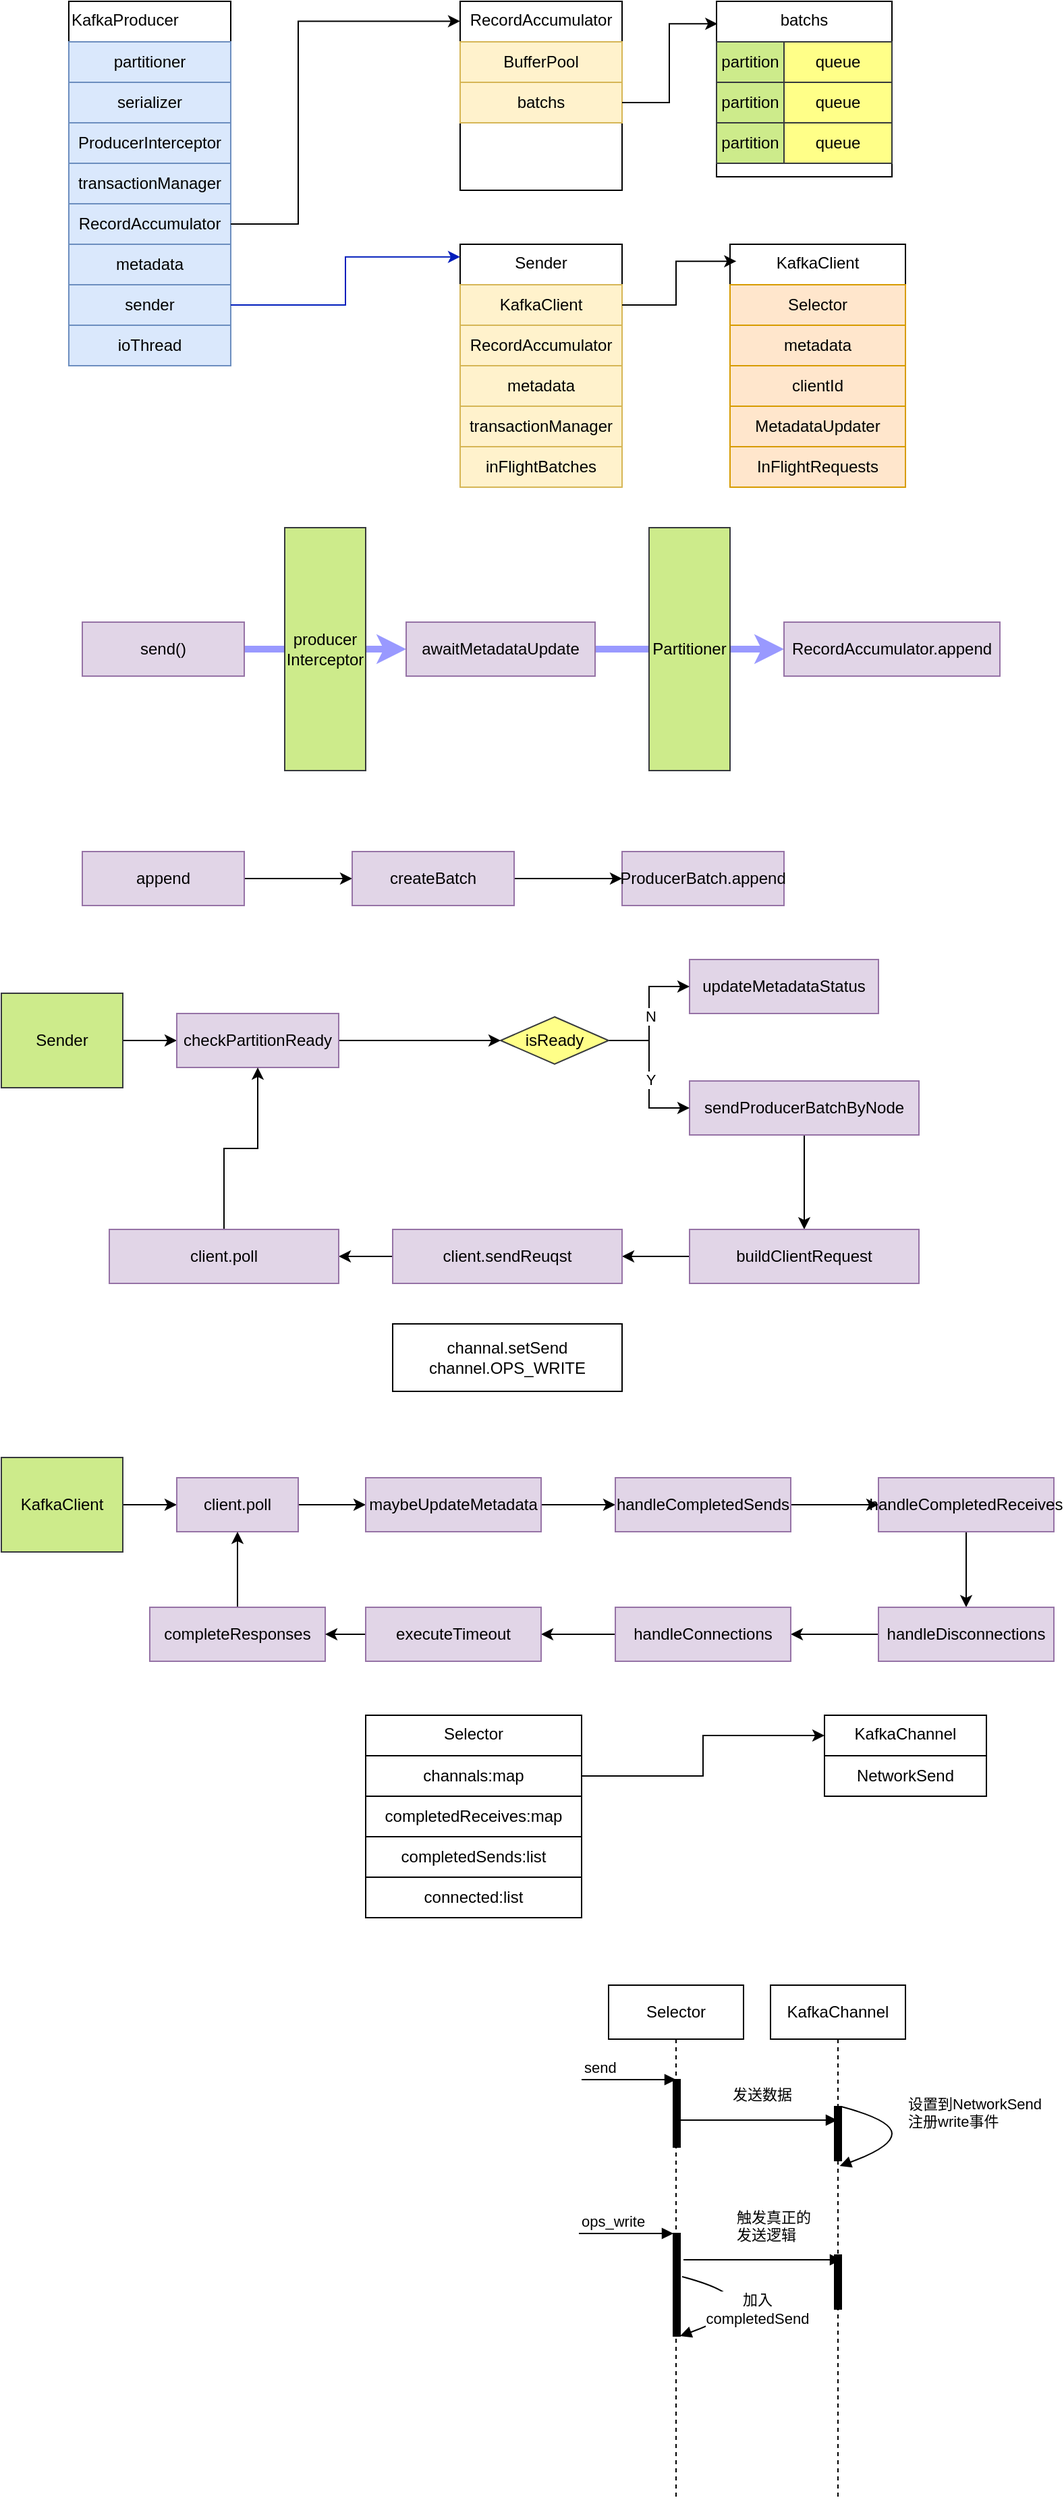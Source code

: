 <mxfile version="24.7.7">
  <diagram name="第 1 页" id="vZnhMMWgD8NCM-SLDRcD">
    <mxGraphModel dx="794" dy="420" grid="1" gridSize="10" guides="1" tooltips="1" connect="1" arrows="1" fold="1" page="1" pageScale="1" pageWidth="827" pageHeight="1169" math="0" shadow="0">
      <root>
        <mxCell id="0" />
        <mxCell id="1" parent="0" />
        <mxCell id="sv9ay9whjCRLLHUJInV6-1" value="KafkaProducer" style="rounded=0;whiteSpace=wrap;html=1;align=left;verticalAlign=top;horizontal=1;" parent="1" vertex="1">
          <mxGeometry x="80" y="90" width="120" height="270" as="geometry" />
        </mxCell>
        <mxCell id="sv9ay9whjCRLLHUJInV6-2" value="partitioner" style="rounded=0;whiteSpace=wrap;html=1;align=center;verticalAlign=middle;fillColor=#dae8fc;strokeColor=#6c8ebf;" parent="1" vertex="1">
          <mxGeometry x="80" y="120" width="120" height="30" as="geometry" />
        </mxCell>
        <mxCell id="sv9ay9whjCRLLHUJInV6-3" value="serializer" style="rounded=0;whiteSpace=wrap;html=1;align=center;verticalAlign=middle;fillColor=#dae8fc;strokeColor=#6c8ebf;" parent="1" vertex="1">
          <mxGeometry x="80" y="150" width="120" height="30" as="geometry" />
        </mxCell>
        <mxCell id="sv9ay9whjCRLLHUJInV6-4" value="ProducerInterceptor" style="rounded=0;whiteSpace=wrap;html=1;align=center;verticalAlign=middle;fillColor=#dae8fc;strokeColor=#6c8ebf;" parent="1" vertex="1">
          <mxGeometry x="80" y="180" width="120" height="30" as="geometry" />
        </mxCell>
        <mxCell id="sv9ay9whjCRLLHUJInV6-5" value="transactionManager" style="rounded=0;whiteSpace=wrap;html=1;align=center;verticalAlign=middle;fillColor=#dae8fc;strokeColor=#6c8ebf;" parent="1" vertex="1">
          <mxGeometry x="80" y="210" width="120" height="30" as="geometry" />
        </mxCell>
        <mxCell id="sv9ay9whjCRLLHUJInV6-6" value="RecordAccumulator" style="rounded=0;whiteSpace=wrap;html=1;align=center;verticalAlign=middle;fillColor=#dae8fc;strokeColor=#6c8ebf;" parent="1" vertex="1">
          <mxGeometry x="80" y="240" width="120" height="30" as="geometry" />
        </mxCell>
        <mxCell id="sv9ay9whjCRLLHUJInV6-7" value="metadata" style="rounded=0;whiteSpace=wrap;html=1;align=center;verticalAlign=middle;fillColor=#dae8fc;strokeColor=#6c8ebf;" parent="1" vertex="1">
          <mxGeometry x="80" y="270" width="120" height="30" as="geometry" />
        </mxCell>
        <mxCell id="sv9ay9whjCRLLHUJInV6-8" value="sender" style="rounded=0;whiteSpace=wrap;html=1;align=center;verticalAlign=middle;fillColor=#dae8fc;strokeColor=#6c8ebf;" parent="1" vertex="1">
          <mxGeometry x="80" y="300" width="120" height="30" as="geometry" />
        </mxCell>
        <mxCell id="sv9ay9whjCRLLHUJInV6-9" value="ioThread" style="rounded=0;whiteSpace=wrap;html=1;align=center;verticalAlign=middle;fillColor=#dae8fc;strokeColor=#6c8ebf;" parent="1" vertex="1">
          <mxGeometry x="80" y="330" width="120" height="30" as="geometry" />
        </mxCell>
        <mxCell id="sv9ay9whjCRLLHUJInV6-10" value="Sender" style="rounded=0;whiteSpace=wrap;html=1;align=center;verticalAlign=top;" parent="1" vertex="1">
          <mxGeometry x="370" y="270" width="120" height="180" as="geometry" />
        </mxCell>
        <mxCell id="sv9ay9whjCRLLHUJInV6-11" value="KafkaClient" style="rounded=0;whiteSpace=wrap;html=1;align=center;verticalAlign=middle;fillColor=#fff2cc;strokeColor=#d6b656;" parent="1" vertex="1">
          <mxGeometry x="370" y="300" width="120" height="30" as="geometry" />
        </mxCell>
        <mxCell id="sv9ay9whjCRLLHUJInV6-12" value="RecordAccumulator" style="rounded=0;whiteSpace=wrap;html=1;align=center;verticalAlign=middle;fillColor=#fff2cc;strokeColor=#d6b656;" parent="1" vertex="1">
          <mxGeometry x="370" y="330" width="120" height="30" as="geometry" />
        </mxCell>
        <mxCell id="sv9ay9whjCRLLHUJInV6-13" value="metadata" style="rounded=0;whiteSpace=wrap;html=1;align=center;verticalAlign=middle;fillColor=#fff2cc;strokeColor=#d6b656;" parent="1" vertex="1">
          <mxGeometry x="370" y="360" width="120" height="30" as="geometry" />
        </mxCell>
        <mxCell id="sv9ay9whjCRLLHUJInV6-14" value="transactionManager" style="rounded=0;whiteSpace=wrap;html=1;align=center;verticalAlign=middle;fillColor=#fff2cc;strokeColor=#d6b656;" parent="1" vertex="1">
          <mxGeometry x="370" y="390" width="120" height="30" as="geometry" />
        </mxCell>
        <mxCell id="sv9ay9whjCRLLHUJInV6-15" value="inFlightBatches" style="rounded=0;whiteSpace=wrap;html=1;align=center;verticalAlign=middle;fillColor=#fff2cc;strokeColor=#d6b656;" parent="1" vertex="1">
          <mxGeometry x="370" y="420" width="120" height="30" as="geometry" />
        </mxCell>
        <mxCell id="sv9ay9whjCRLLHUJInV6-16" style="edgeStyle=orthogonalEdgeStyle;rounded=0;orthogonalLoop=1;jettySize=auto;html=1;entryX=0;entryY=0.052;entryDx=0;entryDy=0;entryPerimeter=0;strokeColor=#001DBC;fillColor=#0050ef;" parent="1" source="sv9ay9whjCRLLHUJInV6-8" target="sv9ay9whjCRLLHUJInV6-10" edge="1">
          <mxGeometry relative="1" as="geometry" />
        </mxCell>
        <mxCell id="sv9ay9whjCRLLHUJInV6-17" value="KafkaClient" style="rounded=0;whiteSpace=wrap;html=1;align=center;verticalAlign=top;" parent="1" vertex="1">
          <mxGeometry x="570" y="270" width="130" height="180" as="geometry" />
        </mxCell>
        <mxCell id="sv9ay9whjCRLLHUJInV6-18" value="Selector" style="rounded=0;whiteSpace=wrap;html=1;align=center;verticalAlign=middle;fillColor=#ffe6cc;strokeColor=#d79b00;" parent="1" vertex="1">
          <mxGeometry x="570" y="300" width="130" height="30" as="geometry" />
        </mxCell>
        <mxCell id="sv9ay9whjCRLLHUJInV6-19" value="metadata" style="rounded=0;whiteSpace=wrap;html=1;align=center;verticalAlign=middle;fillColor=#ffe6cc;strokeColor=#d79b00;" parent="1" vertex="1">
          <mxGeometry x="570" y="330" width="130" height="30" as="geometry" />
        </mxCell>
        <mxCell id="sv9ay9whjCRLLHUJInV6-20" value="clientId" style="rounded=0;whiteSpace=wrap;html=1;align=center;verticalAlign=middle;fillColor=#ffe6cc;strokeColor=#d79b00;" parent="1" vertex="1">
          <mxGeometry x="570" y="360" width="130" height="30" as="geometry" />
        </mxCell>
        <mxCell id="sv9ay9whjCRLLHUJInV6-21" value="MetadataUpdater" style="rounded=0;whiteSpace=wrap;html=1;align=center;verticalAlign=middle;fillColor=#ffe6cc;strokeColor=#d79b00;" parent="1" vertex="1">
          <mxGeometry x="570" y="390" width="130" height="30" as="geometry" />
        </mxCell>
        <mxCell id="sv9ay9whjCRLLHUJInV6-22" value="InFlightRequests" style="rounded=0;whiteSpace=wrap;html=1;align=center;verticalAlign=middle;fillColor=#ffe6cc;strokeColor=#d79b00;" parent="1" vertex="1">
          <mxGeometry x="570" y="420" width="130" height="30" as="geometry" />
        </mxCell>
        <mxCell id="sv9ay9whjCRLLHUJInV6-23" style="edgeStyle=orthogonalEdgeStyle;rounded=0;orthogonalLoop=1;jettySize=auto;html=1;entryX=0.036;entryY=0.07;entryDx=0;entryDy=0;entryPerimeter=0;" parent="1" source="sv9ay9whjCRLLHUJInV6-11" target="sv9ay9whjCRLLHUJInV6-17" edge="1">
          <mxGeometry relative="1" as="geometry" />
        </mxCell>
        <mxCell id="sv9ay9whjCRLLHUJInV6-26" style="edgeStyle=orthogonalEdgeStyle;rounded=0;orthogonalLoop=1;jettySize=auto;html=1;strokeWidth=5;fillColor=#ffff88;strokeColor=#9999FF;entryX=0;entryY=0.5;entryDx=0;entryDy=0;" parent="1" source="sv9ay9whjCRLLHUJInV6-24" target="sv9ay9whjCRLLHUJInV6-27" edge="1">
          <mxGeometry relative="1" as="geometry">
            <mxPoint x="350" y="570" as="targetPoint" />
          </mxGeometry>
        </mxCell>
        <mxCell id="sv9ay9whjCRLLHUJInV6-24" value="send()" style="rounded=0;whiteSpace=wrap;html=1;align=center;verticalAlign=middle;fillColor=#e1d5e7;strokeColor=#9673a6;" parent="1" vertex="1">
          <mxGeometry x="90" y="550" width="120" height="40" as="geometry" />
        </mxCell>
        <mxCell id="sv9ay9whjCRLLHUJInV6-25" value="producer&lt;div&gt;Interceptor&lt;/div&gt;" style="rounded=0;html=1;align=center;verticalAlign=middle;horizontal=1;whiteSpace=wrap;fillColor=#cdeb8b;strokeColor=#36393d;" parent="1" vertex="1">
          <mxGeometry x="240" y="480" width="60" height="180" as="geometry" />
        </mxCell>
        <mxCell id="sv9ay9whjCRLLHUJInV6-34" style="edgeStyle=orthogonalEdgeStyle;rounded=0;orthogonalLoop=1;jettySize=auto;html=1;entryX=0;entryY=0.5;entryDx=0;entryDy=0;strokeColor=#9999FF;strokeWidth=5;" parent="1" source="sv9ay9whjCRLLHUJInV6-27" target="sv9ay9whjCRLLHUJInV6-33" edge="1">
          <mxGeometry relative="1" as="geometry" />
        </mxCell>
        <mxCell id="sv9ay9whjCRLLHUJInV6-27" value="awaitMetadataUpdate" style="rounded=0;whiteSpace=wrap;html=1;align=center;verticalAlign=middle;fillColor=#e1d5e7;strokeColor=#9673a6;" parent="1" vertex="1">
          <mxGeometry x="330" y="550" width="140" height="40" as="geometry" />
        </mxCell>
        <mxCell id="sv9ay9whjCRLLHUJInV6-33" value="RecordAccumulator.append" style="rounded=0;whiteSpace=wrap;html=1;align=center;verticalAlign=middle;fillColor=#e1d5e7;strokeColor=#9673a6;" parent="1" vertex="1">
          <mxGeometry x="610" y="550" width="160" height="40" as="geometry" />
        </mxCell>
        <mxCell id="sv9ay9whjCRLLHUJInV6-35" value="Partitioner" style="rounded=0;html=1;align=center;verticalAlign=middle;horizontal=1;whiteSpace=wrap;fillColor=#cdeb8b;strokeColor=#36393d;" parent="1" vertex="1">
          <mxGeometry x="510" y="480" width="60" height="180" as="geometry" />
        </mxCell>
        <mxCell id="sv9ay9whjCRLLHUJInV6-36" value="RecordAccumulator" style="rounded=0;whiteSpace=wrap;html=1;align=center;verticalAlign=top;" parent="1" vertex="1">
          <mxGeometry x="370" y="90" width="120" height="140" as="geometry" />
        </mxCell>
        <mxCell id="sv9ay9whjCRLLHUJInV6-37" value="BufferPool" style="rounded=0;whiteSpace=wrap;html=1;align=center;verticalAlign=middle;fillColor=#fff2cc;strokeColor=#d6b656;" parent="1" vertex="1">
          <mxGeometry x="370" y="120" width="120" height="30" as="geometry" />
        </mxCell>
        <mxCell id="sv9ay9whjCRLLHUJInV6-38" value="batchs" style="rounded=0;whiteSpace=wrap;html=1;align=center;verticalAlign=middle;fillColor=#fff2cc;strokeColor=#d6b656;" parent="1" vertex="1">
          <mxGeometry x="370" y="150" width="120" height="30" as="geometry" />
        </mxCell>
        <mxCell id="sv9ay9whjCRLLHUJInV6-40" style="edgeStyle=orthogonalEdgeStyle;rounded=0;orthogonalLoop=1;jettySize=auto;html=1;entryX=0;entryY=0.105;entryDx=0;entryDy=0;entryPerimeter=0;" parent="1" source="sv9ay9whjCRLLHUJInV6-6" target="sv9ay9whjCRLLHUJInV6-36" edge="1">
          <mxGeometry relative="1" as="geometry">
            <Array as="points">
              <mxPoint x="250" y="255" />
              <mxPoint x="250" y="105" />
            </Array>
          </mxGeometry>
        </mxCell>
        <mxCell id="sv9ay9whjCRLLHUJInV6-41" value="batchs" style="rounded=0;whiteSpace=wrap;html=1;align=center;verticalAlign=top;" parent="1" vertex="1">
          <mxGeometry x="560" y="90" width="130" height="130" as="geometry" />
        </mxCell>
        <mxCell id="sv9ay9whjCRLLHUJInV6-42" value="partition" style="rounded=0;whiteSpace=wrap;html=1;align=center;verticalAlign=middle;fillColor=#cdeb8b;strokeColor=#36393d;" parent="1" vertex="1">
          <mxGeometry x="560" y="120" width="50" height="30" as="geometry" />
        </mxCell>
        <mxCell id="sv9ay9whjCRLLHUJInV6-44" value="queue" style="rounded=0;whiteSpace=wrap;html=1;align=center;verticalAlign=middle;fillColor=#ffff88;strokeColor=#36393d;" parent="1" vertex="1">
          <mxGeometry x="610" y="120" width="80" height="30" as="geometry" />
        </mxCell>
        <mxCell id="sv9ay9whjCRLLHUJInV6-45" value="partition" style="rounded=0;whiteSpace=wrap;html=1;align=center;verticalAlign=middle;fillColor=#cdeb8b;strokeColor=#36393d;" parent="1" vertex="1">
          <mxGeometry x="560" y="150" width="50" height="30" as="geometry" />
        </mxCell>
        <mxCell id="sv9ay9whjCRLLHUJInV6-46" value="queue" style="rounded=0;whiteSpace=wrap;html=1;align=center;verticalAlign=middle;fillColor=#ffff88;strokeColor=#36393d;" parent="1" vertex="1">
          <mxGeometry x="610" y="150" width="80" height="30" as="geometry" />
        </mxCell>
        <mxCell id="sv9ay9whjCRLLHUJInV6-47" value="partition" style="rounded=0;whiteSpace=wrap;html=1;align=center;verticalAlign=middle;fillColor=#cdeb8b;strokeColor=#36393d;" parent="1" vertex="1">
          <mxGeometry x="560" y="180" width="50" height="30" as="geometry" />
        </mxCell>
        <mxCell id="sv9ay9whjCRLLHUJInV6-48" value="queue" style="rounded=0;whiteSpace=wrap;html=1;align=center;verticalAlign=middle;fillColor=#ffff88;strokeColor=#36393d;" parent="1" vertex="1">
          <mxGeometry x="610" y="180" width="80" height="30" as="geometry" />
        </mxCell>
        <mxCell id="sv9ay9whjCRLLHUJInV6-49" style="edgeStyle=orthogonalEdgeStyle;rounded=0;orthogonalLoop=1;jettySize=auto;html=1;entryX=0.005;entryY=0.128;entryDx=0;entryDy=0;entryPerimeter=0;" parent="1" source="sv9ay9whjCRLLHUJInV6-38" target="sv9ay9whjCRLLHUJInV6-41" edge="1">
          <mxGeometry relative="1" as="geometry" />
        </mxCell>
        <mxCell id="sv9ay9whjCRLLHUJInV6-52" style="edgeStyle=orthogonalEdgeStyle;rounded=0;orthogonalLoop=1;jettySize=auto;html=1;entryX=0;entryY=0.5;entryDx=0;entryDy=0;" parent="1" source="sv9ay9whjCRLLHUJInV6-50" target="sv9ay9whjCRLLHUJInV6-51" edge="1">
          <mxGeometry relative="1" as="geometry" />
        </mxCell>
        <mxCell id="sv9ay9whjCRLLHUJInV6-50" value="append" style="rounded=0;whiteSpace=wrap;html=1;align=center;verticalAlign=middle;fillColor=#e1d5e7;strokeColor=#9673a6;" parent="1" vertex="1">
          <mxGeometry x="90" y="720" width="120" height="40" as="geometry" />
        </mxCell>
        <mxCell id="sv9ay9whjCRLLHUJInV6-55" style="edgeStyle=orthogonalEdgeStyle;rounded=0;orthogonalLoop=1;jettySize=auto;html=1;" parent="1" source="sv9ay9whjCRLLHUJInV6-51" target="sv9ay9whjCRLLHUJInV6-54" edge="1">
          <mxGeometry relative="1" as="geometry" />
        </mxCell>
        <mxCell id="sv9ay9whjCRLLHUJInV6-51" value="createBatch" style="rounded=0;whiteSpace=wrap;html=1;align=center;verticalAlign=middle;fillColor=#e1d5e7;strokeColor=#9673a6;" parent="1" vertex="1">
          <mxGeometry x="290" y="720" width="120" height="40" as="geometry" />
        </mxCell>
        <mxCell id="sv9ay9whjCRLLHUJInV6-54" value="ProducerBatch.append" style="rounded=0;whiteSpace=wrap;html=1;align=center;verticalAlign=middle;fillColor=#e1d5e7;strokeColor=#9673a6;" parent="1" vertex="1">
          <mxGeometry x="490" y="720" width="120" height="40" as="geometry" />
        </mxCell>
        <mxCell id="sv9ay9whjCRLLHUJInV6-58" style="edgeStyle=orthogonalEdgeStyle;rounded=0;orthogonalLoop=1;jettySize=auto;html=1;" parent="1" source="sv9ay9whjCRLLHUJInV6-56" target="sv9ay9whjCRLLHUJInV6-57" edge="1">
          <mxGeometry relative="1" as="geometry" />
        </mxCell>
        <mxCell id="sv9ay9whjCRLLHUJInV6-56" value="Sender" style="rounded=0;html=1;align=center;verticalAlign=middle;horizontal=1;whiteSpace=wrap;fillColor=#cdeb8b;strokeColor=#36393d;" parent="1" vertex="1">
          <mxGeometry x="30" y="825" width="90" height="70" as="geometry" />
        </mxCell>
        <mxCell id="sv9ay9whjCRLLHUJInV6-60" style="edgeStyle=orthogonalEdgeStyle;rounded=0;orthogonalLoop=1;jettySize=auto;html=1;" parent="1" source="sv9ay9whjCRLLHUJInV6-57" edge="1">
          <mxGeometry relative="1" as="geometry">
            <mxPoint x="400" y="860" as="targetPoint" />
          </mxGeometry>
        </mxCell>
        <mxCell id="sv9ay9whjCRLLHUJInV6-57" value="checkPartitionReady" style="rounded=0;whiteSpace=wrap;html=1;align=center;verticalAlign=middle;fillColor=#e1d5e7;strokeColor=#9673a6;" parent="1" vertex="1">
          <mxGeometry x="160" y="840" width="120" height="40" as="geometry" />
        </mxCell>
        <mxCell id="sv9ay9whjCRLLHUJInV6-61" value="updateMetadataStatus" style="rounded=0;whiteSpace=wrap;html=1;align=center;verticalAlign=middle;fillColor=#e1d5e7;strokeColor=#9673a6;" parent="1" vertex="1">
          <mxGeometry x="540" y="800" width="140" height="40" as="geometry" />
        </mxCell>
        <mxCell id="sv9ay9whjCRLLHUJInV6-70" style="edgeStyle=orthogonalEdgeStyle;rounded=0;orthogonalLoop=1;jettySize=auto;html=1;entryX=0.5;entryY=0;entryDx=0;entryDy=0;" parent="1" source="sv9ay9whjCRLLHUJInV6-62" target="sv9ay9whjCRLLHUJInV6-68" edge="1">
          <mxGeometry relative="1" as="geometry" />
        </mxCell>
        <mxCell id="sv9ay9whjCRLLHUJInV6-62" value="sendProducerBatchByNode" style="rounded=0;whiteSpace=wrap;html=1;align=center;verticalAlign=middle;fillColor=#e1d5e7;strokeColor=#9673a6;" parent="1" vertex="1">
          <mxGeometry x="540" y="890" width="170" height="40" as="geometry" />
        </mxCell>
        <mxCell id="sv9ay9whjCRLLHUJInV6-64" style="edgeStyle=orthogonalEdgeStyle;rounded=0;orthogonalLoop=1;jettySize=auto;html=1;entryX=0;entryY=0.5;entryDx=0;entryDy=0;" parent="1" source="sv9ay9whjCRLLHUJInV6-63" target="sv9ay9whjCRLLHUJInV6-61" edge="1">
          <mxGeometry relative="1" as="geometry" />
        </mxCell>
        <mxCell id="sv9ay9whjCRLLHUJInV6-65" value="N" style="edgeLabel;html=1;align=center;verticalAlign=middle;resizable=0;points=[];" parent="sv9ay9whjCRLLHUJInV6-64" vertex="1" connectable="0">
          <mxGeometry x="-0.04" y="-1" relative="1" as="geometry">
            <mxPoint as="offset" />
          </mxGeometry>
        </mxCell>
        <mxCell id="sv9ay9whjCRLLHUJInV6-66" style="edgeStyle=orthogonalEdgeStyle;rounded=0;orthogonalLoop=1;jettySize=auto;html=1;entryX=0;entryY=0.5;entryDx=0;entryDy=0;" parent="1" source="sv9ay9whjCRLLHUJInV6-63" target="sv9ay9whjCRLLHUJInV6-62" edge="1">
          <mxGeometry relative="1" as="geometry" />
        </mxCell>
        <mxCell id="sv9ay9whjCRLLHUJInV6-67" value="Y" style="edgeLabel;html=1;align=center;verticalAlign=middle;resizable=0;points=[];" parent="sv9ay9whjCRLLHUJInV6-66" vertex="1" connectable="0">
          <mxGeometry x="0.067" y="1" relative="1" as="geometry">
            <mxPoint as="offset" />
          </mxGeometry>
        </mxCell>
        <mxCell id="sv9ay9whjCRLLHUJInV6-63" value="isReady" style="rhombus;whiteSpace=wrap;html=1;fillColor=#ffff88;strokeColor=#36393d;" parent="1" vertex="1">
          <mxGeometry x="400" y="842.5" width="80" height="35" as="geometry" />
        </mxCell>
        <mxCell id="sv9ay9whjCRLLHUJInV6-71" style="edgeStyle=orthogonalEdgeStyle;rounded=0;orthogonalLoop=1;jettySize=auto;html=1;" parent="1" source="sv9ay9whjCRLLHUJInV6-68" target="sv9ay9whjCRLLHUJInV6-69" edge="1">
          <mxGeometry relative="1" as="geometry" />
        </mxCell>
        <mxCell id="sv9ay9whjCRLLHUJInV6-68" value="buildClientRequest" style="rounded=0;whiteSpace=wrap;html=1;align=center;verticalAlign=middle;fillColor=#e1d5e7;strokeColor=#9673a6;" parent="1" vertex="1">
          <mxGeometry x="540" y="1000" width="170" height="40" as="geometry" />
        </mxCell>
        <mxCell id="sv9ay9whjCRLLHUJInV6-74" style="edgeStyle=orthogonalEdgeStyle;rounded=0;orthogonalLoop=1;jettySize=auto;html=1;entryX=1;entryY=0.5;entryDx=0;entryDy=0;" parent="1" source="sv9ay9whjCRLLHUJInV6-69" target="sv9ay9whjCRLLHUJInV6-73" edge="1">
          <mxGeometry relative="1" as="geometry" />
        </mxCell>
        <mxCell id="sv9ay9whjCRLLHUJInV6-69" value="client.sendReuqst" style="rounded=0;whiteSpace=wrap;html=1;align=center;verticalAlign=middle;fillColor=#e1d5e7;strokeColor=#9673a6;" parent="1" vertex="1">
          <mxGeometry x="320" y="1000" width="170" height="40" as="geometry" />
        </mxCell>
        <mxCell id="sv9ay9whjCRLLHUJInV6-75" style="edgeStyle=orthogonalEdgeStyle;rounded=0;orthogonalLoop=1;jettySize=auto;html=1;" parent="1" source="sv9ay9whjCRLLHUJInV6-73" target="sv9ay9whjCRLLHUJInV6-57" edge="1">
          <mxGeometry relative="1" as="geometry" />
        </mxCell>
        <mxCell id="sv9ay9whjCRLLHUJInV6-73" value="client.poll" style="rounded=0;whiteSpace=wrap;html=1;align=center;verticalAlign=middle;fillColor=#e1d5e7;strokeColor=#9673a6;" parent="1" vertex="1">
          <mxGeometry x="110" y="1000" width="170" height="40" as="geometry" />
        </mxCell>
        <mxCell id="sv9ay9whjCRLLHUJInV6-76" value="channal.setSend&lt;div&gt;channel.OPS_WRITE&lt;/div&gt;" style="rounded=0;whiteSpace=wrap;html=1;" parent="1" vertex="1">
          <mxGeometry x="320" y="1070" width="170" height="50" as="geometry" />
        </mxCell>
        <mxCell id="sv9ay9whjCRLLHUJInV6-79" style="edgeStyle=orthogonalEdgeStyle;rounded=0;orthogonalLoop=1;jettySize=auto;html=1;entryX=0;entryY=0.5;entryDx=0;entryDy=0;" parent="1" source="sv9ay9whjCRLLHUJInV6-77" target="sv9ay9whjCRLLHUJInV6-78" edge="1">
          <mxGeometry relative="1" as="geometry" />
        </mxCell>
        <mxCell id="sv9ay9whjCRLLHUJInV6-77" value="KafkaClient" style="rounded=0;html=1;align=center;verticalAlign=middle;horizontal=1;whiteSpace=wrap;fillColor=#cdeb8b;strokeColor=#36393d;" parent="1" vertex="1">
          <mxGeometry x="30" y="1169" width="90" height="70" as="geometry" />
        </mxCell>
        <mxCell id="sv9ay9whjCRLLHUJInV6-81" style="edgeStyle=orthogonalEdgeStyle;rounded=0;orthogonalLoop=1;jettySize=auto;html=1;" parent="1" source="sv9ay9whjCRLLHUJInV6-78" target="sv9ay9whjCRLLHUJInV6-80" edge="1">
          <mxGeometry relative="1" as="geometry" />
        </mxCell>
        <mxCell id="sv9ay9whjCRLLHUJInV6-78" value="client.poll" style="rounded=0;whiteSpace=wrap;html=1;align=center;verticalAlign=middle;fillColor=#e1d5e7;strokeColor=#9673a6;" parent="1" vertex="1">
          <mxGeometry x="160" y="1184" width="90" height="40" as="geometry" />
        </mxCell>
        <mxCell id="sv9ay9whjCRLLHUJInV6-84" style="edgeStyle=orthogonalEdgeStyle;rounded=0;orthogonalLoop=1;jettySize=auto;html=1;" parent="1" source="sv9ay9whjCRLLHUJInV6-80" target="sv9ay9whjCRLLHUJInV6-83" edge="1">
          <mxGeometry relative="1" as="geometry" />
        </mxCell>
        <mxCell id="sv9ay9whjCRLLHUJInV6-80" value="maybeUpdateMetadata" style="rounded=0;whiteSpace=wrap;html=1;align=center;verticalAlign=middle;fillColor=#e1d5e7;strokeColor=#9673a6;" parent="1" vertex="1">
          <mxGeometry x="300" y="1184" width="130" height="40" as="geometry" />
        </mxCell>
        <mxCell id="sv9ay9whjCRLLHUJInV6-82" value="Selector" style="rounded=0;whiteSpace=wrap;html=1;align=center;verticalAlign=top;" parent="1" vertex="1">
          <mxGeometry x="300" y="1360" width="160" height="150" as="geometry" />
        </mxCell>
        <mxCell id="sv9ay9whjCRLLHUJInV6-88" style="edgeStyle=orthogonalEdgeStyle;rounded=0;orthogonalLoop=1;jettySize=auto;html=1;entryX=0;entryY=0.5;entryDx=0;entryDy=0;" parent="1" source="sv9ay9whjCRLLHUJInV6-83" target="sv9ay9whjCRLLHUJInV6-85" edge="1">
          <mxGeometry relative="1" as="geometry" />
        </mxCell>
        <mxCell id="sv9ay9whjCRLLHUJInV6-83" value="handleCompletedSends" style="rounded=0;whiteSpace=wrap;html=1;align=center;verticalAlign=middle;fillColor=#e1d5e7;strokeColor=#9673a6;" parent="1" vertex="1">
          <mxGeometry x="485" y="1184" width="130" height="40" as="geometry" />
        </mxCell>
        <mxCell id="sv9ay9whjCRLLHUJInV6-91" style="edgeStyle=orthogonalEdgeStyle;rounded=0;orthogonalLoop=1;jettySize=auto;html=1;" parent="1" source="sv9ay9whjCRLLHUJInV6-85" target="sv9ay9whjCRLLHUJInV6-86" edge="1">
          <mxGeometry relative="1" as="geometry" />
        </mxCell>
        <mxCell id="sv9ay9whjCRLLHUJInV6-85" value="handleCompletedReceives" style="rounded=0;whiteSpace=wrap;html=1;align=center;verticalAlign=middle;fillColor=#e1d5e7;strokeColor=#9673a6;" parent="1" vertex="1">
          <mxGeometry x="680" y="1184" width="130" height="40" as="geometry" />
        </mxCell>
        <mxCell id="sv9ay9whjCRLLHUJInV6-92" style="edgeStyle=orthogonalEdgeStyle;rounded=0;orthogonalLoop=1;jettySize=auto;html=1;" parent="1" source="sv9ay9whjCRLLHUJInV6-86" target="sv9ay9whjCRLLHUJInV6-87" edge="1">
          <mxGeometry relative="1" as="geometry" />
        </mxCell>
        <mxCell id="sv9ay9whjCRLLHUJInV6-86" value="handleDisconnections" style="rounded=0;whiteSpace=wrap;html=1;align=center;verticalAlign=middle;fillColor=#e1d5e7;strokeColor=#9673a6;" parent="1" vertex="1">
          <mxGeometry x="680" y="1280" width="130" height="40" as="geometry" />
        </mxCell>
        <mxCell id="sv9ay9whjCRLLHUJInV6-93" style="edgeStyle=orthogonalEdgeStyle;rounded=0;orthogonalLoop=1;jettySize=auto;html=1;" parent="1" source="sv9ay9whjCRLLHUJInV6-87" target="sv9ay9whjCRLLHUJInV6-90" edge="1">
          <mxGeometry relative="1" as="geometry" />
        </mxCell>
        <mxCell id="sv9ay9whjCRLLHUJInV6-87" value="handleConnections" style="rounded=0;whiteSpace=wrap;html=1;align=center;verticalAlign=middle;fillColor=#e1d5e7;strokeColor=#9673a6;" parent="1" vertex="1">
          <mxGeometry x="485" y="1280" width="130" height="40" as="geometry" />
        </mxCell>
        <mxCell id="sv9ay9whjCRLLHUJInV6-95" style="edgeStyle=orthogonalEdgeStyle;rounded=0;orthogonalLoop=1;jettySize=auto;html=1;entryX=0.5;entryY=1;entryDx=0;entryDy=0;" parent="1" source="sv9ay9whjCRLLHUJInV6-89" target="sv9ay9whjCRLLHUJInV6-78" edge="1">
          <mxGeometry relative="1" as="geometry" />
        </mxCell>
        <mxCell id="sv9ay9whjCRLLHUJInV6-89" value="completeResponses" style="rounded=0;whiteSpace=wrap;html=1;align=center;verticalAlign=middle;fillColor=#e1d5e7;strokeColor=#9673a6;" parent="1" vertex="1">
          <mxGeometry x="140" y="1280" width="130" height="40" as="geometry" />
        </mxCell>
        <mxCell id="sv9ay9whjCRLLHUJInV6-94" style="edgeStyle=orthogonalEdgeStyle;rounded=0;orthogonalLoop=1;jettySize=auto;html=1;" parent="1" source="sv9ay9whjCRLLHUJInV6-90" target="sv9ay9whjCRLLHUJInV6-89" edge="1">
          <mxGeometry relative="1" as="geometry" />
        </mxCell>
        <mxCell id="sv9ay9whjCRLLHUJInV6-90" value="executeTimeout" style="rounded=0;whiteSpace=wrap;html=1;align=center;verticalAlign=middle;fillColor=#e1d5e7;strokeColor=#9673a6;" parent="1" vertex="1">
          <mxGeometry x="300" y="1280" width="130" height="40" as="geometry" />
        </mxCell>
        <mxCell id="sv9ay9whjCRLLHUJInV6-96" value="completedSends:list" style="rounded=0;whiteSpace=wrap;html=1;align=center;verticalAlign=middle;" parent="1" vertex="1">
          <mxGeometry x="300" y="1450" width="160" height="30" as="geometry" />
        </mxCell>
        <mxCell id="sv9ay9whjCRLLHUJInV6-98" value="completedReceives:map" style="rounded=0;whiteSpace=wrap;html=1;align=center;verticalAlign=middle;" parent="1" vertex="1">
          <mxGeometry x="300" y="1420" width="160" height="30" as="geometry" />
        </mxCell>
        <mxCell id="sv9ay9whjCRLLHUJInV6-99" value="connected:list" style="rounded=0;whiteSpace=wrap;html=1;align=center;verticalAlign=middle;" parent="1" vertex="1">
          <mxGeometry x="300" y="1480" width="160" height="30" as="geometry" />
        </mxCell>
        <mxCell id="sv9ay9whjCRLLHUJInV6-106" style="edgeStyle=orthogonalEdgeStyle;rounded=0;orthogonalLoop=1;jettySize=auto;html=1;entryX=0;entryY=0.25;entryDx=0;entryDy=0;" parent="1" source="sv9ay9whjCRLLHUJInV6-101" target="sv9ay9whjCRLLHUJInV6-103" edge="1">
          <mxGeometry relative="1" as="geometry" />
        </mxCell>
        <mxCell id="sv9ay9whjCRLLHUJInV6-101" value="channals:map" style="rounded=0;whiteSpace=wrap;html=1;align=center;verticalAlign=middle;" parent="1" vertex="1">
          <mxGeometry x="300" y="1390" width="160" height="30" as="geometry" />
        </mxCell>
        <mxCell id="sv9ay9whjCRLLHUJInV6-103" value="KafkaChannel" style="rounded=0;whiteSpace=wrap;html=1;align=center;verticalAlign=top;" parent="1" vertex="1">
          <mxGeometry x="640" y="1360" width="120" height="60" as="geometry" />
        </mxCell>
        <mxCell id="sv9ay9whjCRLLHUJInV6-105" value="NetworkSend" style="rounded=0;whiteSpace=wrap;html=1;align=center;verticalAlign=middle;" parent="1" vertex="1">
          <mxGeometry x="640" y="1390" width="120" height="30" as="geometry" />
        </mxCell>
        <mxCell id="hRDlOfWcB_9MDunIorIx-1" value="Selector" style="shape=umlLifeline;perimeter=lifelinePerimeter;whiteSpace=wrap;html=1;container=1;dropTarget=0;collapsible=0;recursiveResize=0;outlineConnect=0;portConstraint=eastwest;newEdgeStyle={&quot;edgeStyle&quot;:&quot;elbowEdgeStyle&quot;,&quot;elbow&quot;:&quot;vertical&quot;,&quot;curved&quot;:0,&quot;rounded&quot;:0};" vertex="1" parent="1">
          <mxGeometry x="480" y="1560" width="100" height="380" as="geometry" />
        </mxCell>
        <mxCell id="hRDlOfWcB_9MDunIorIx-2" value="KafkaChannel" style="shape=umlLifeline;perimeter=lifelinePerimeter;whiteSpace=wrap;html=1;container=1;dropTarget=0;collapsible=0;recursiveResize=0;outlineConnect=0;portConstraint=eastwest;newEdgeStyle={&quot;edgeStyle&quot;:&quot;elbowEdgeStyle&quot;,&quot;elbow&quot;:&quot;vertical&quot;,&quot;curved&quot;:0,&quot;rounded&quot;:0};" vertex="1" parent="1">
          <mxGeometry x="600" y="1560" width="100" height="380" as="geometry" />
        </mxCell>
        <mxCell id="hRDlOfWcB_9MDunIorIx-3" value="" style="html=1;points=[];perimeter=orthogonalPerimeter;fillColor=strokeColor;" vertex="1" parent="1">
          <mxGeometry x="528" y="1630" width="5" height="50" as="geometry" />
        </mxCell>
        <mxCell id="hRDlOfWcB_9MDunIorIx-5" value="send" style="html=1;verticalAlign=bottom;labelBackgroundColor=none;endArrow=block;endFill=1;endSize=6;align=left;rounded=0;" edge="1" parent="1">
          <mxGeometry x="-1" relative="1" as="geometry">
            <mxPoint x="460" y="1630" as="sourcePoint" />
            <mxPoint x="530" y="1630" as="targetPoint" />
          </mxGeometry>
        </mxCell>
        <mxCell id="hRDlOfWcB_9MDunIorIx-6" value="" style="html=1;points=[];perimeter=orthogonalPerimeter;fillColor=strokeColor;" vertex="1" parent="1">
          <mxGeometry x="647.5" y="1650" width="5" height="40" as="geometry" />
        </mxCell>
        <mxCell id="hRDlOfWcB_9MDunIorIx-8" value="发送数据" style="html=1;verticalAlign=bottom;labelBackgroundColor=none;endArrow=block;endFill=1;endSize=6;align=left;rounded=0;" edge="1" parent="1" target="hRDlOfWcB_9MDunIorIx-2">
          <mxGeometry x="-0.365" y="10" relative="1" as="geometry">
            <mxPoint x="533" y="1660" as="sourcePoint" />
            <mxPoint x="603" y="1660" as="targetPoint" />
            <mxPoint as="offset" />
          </mxGeometry>
        </mxCell>
        <mxCell id="hRDlOfWcB_9MDunIorIx-10" value="设置到NetworkSend&lt;div&gt;注册write事件&lt;/div&gt;" style="html=1;verticalAlign=bottom;labelBackgroundColor=none;endArrow=block;endFill=1;endSize=6;align=left;rounded=0;entryX=0.767;entryY=1.1;entryDx=0;entryDy=0;entryPerimeter=0;curved=1;" edge="1" parent="1" target="hRDlOfWcB_9MDunIorIx-6">
          <mxGeometry x="-0.023" y="10" relative="1" as="geometry">
            <mxPoint x="652.5" y="1650" as="sourcePoint" />
            <mxPoint x="769.5" y="1650" as="targetPoint" />
            <mxPoint as="offset" />
            <Array as="points">
              <mxPoint x="690" y="1660" />
              <mxPoint x="690" y="1680" />
            </Array>
          </mxGeometry>
        </mxCell>
        <mxCell id="hRDlOfWcB_9MDunIorIx-11" value="" style="html=1;points=[];perimeter=orthogonalPerimeter;fillColor=strokeColor;" vertex="1" parent="1">
          <mxGeometry x="528" y="1744" width="5" height="76" as="geometry" />
        </mxCell>
        <mxCell id="hRDlOfWcB_9MDunIorIx-14" value="ops_write" style="html=1;verticalAlign=bottom;labelBackgroundColor=none;endArrow=block;endFill=1;endSize=6;align=left;rounded=0;" edge="1" parent="1">
          <mxGeometry x="-1" relative="1" as="geometry">
            <mxPoint x="458" y="1744" as="sourcePoint" />
            <mxPoint x="528" y="1744" as="targetPoint" />
          </mxGeometry>
        </mxCell>
        <mxCell id="hRDlOfWcB_9MDunIorIx-16" value="" style="html=1;points=[];perimeter=orthogonalPerimeter;fillColor=strokeColor;" vertex="1" parent="1">
          <mxGeometry x="647.5" y="1760" width="5" height="40" as="geometry" />
        </mxCell>
        <mxCell id="hRDlOfWcB_9MDunIorIx-18" value="触发真正的&lt;div&gt;发送逻辑&lt;/div&gt;" style="html=1;verticalAlign=bottom;labelBackgroundColor=none;endArrow=block;endFill=1;endSize=6;align=left;rounded=0;" edge="1" parent="1">
          <mxGeometry x="-0.365" y="10" relative="1" as="geometry">
            <mxPoint x="535.5" y="1763.5" as="sourcePoint" />
            <mxPoint x="652.5" y="1763.5" as="targetPoint" />
            <mxPoint as="offset" />
          </mxGeometry>
        </mxCell>
        <mxCell id="hRDlOfWcB_9MDunIorIx-19" value="" style="html=1;verticalAlign=bottom;labelBackgroundColor=none;endArrow=block;endFill=1;endSize=6;align=left;rounded=0;entryX=0.767;entryY=1.1;entryDx=0;entryDy=0;entryPerimeter=0;curved=1;" edge="1" parent="1">
          <mxGeometry x="0.768" y="11" relative="1" as="geometry">
            <mxPoint x="534.5" y="1776" as="sourcePoint" />
            <mxPoint x="533" y="1820" as="targetPoint" />
            <mxPoint y="-1" as="offset" />
            <Array as="points">
              <mxPoint x="572" y="1786" />
              <mxPoint x="572" y="1806" />
            </Array>
          </mxGeometry>
        </mxCell>
        <mxCell id="hRDlOfWcB_9MDunIorIx-20" value="&lt;div&gt;加入&lt;/div&gt;completedSend" style="edgeLabel;html=1;align=center;verticalAlign=middle;resizable=0;points=[];" vertex="1" connectable="0" parent="hRDlOfWcB_9MDunIorIx-19">
          <mxGeometry x="0.04" y="1" relative="1" as="geometry">
            <mxPoint x="17" y="1" as="offset" />
          </mxGeometry>
        </mxCell>
      </root>
    </mxGraphModel>
  </diagram>
</mxfile>
